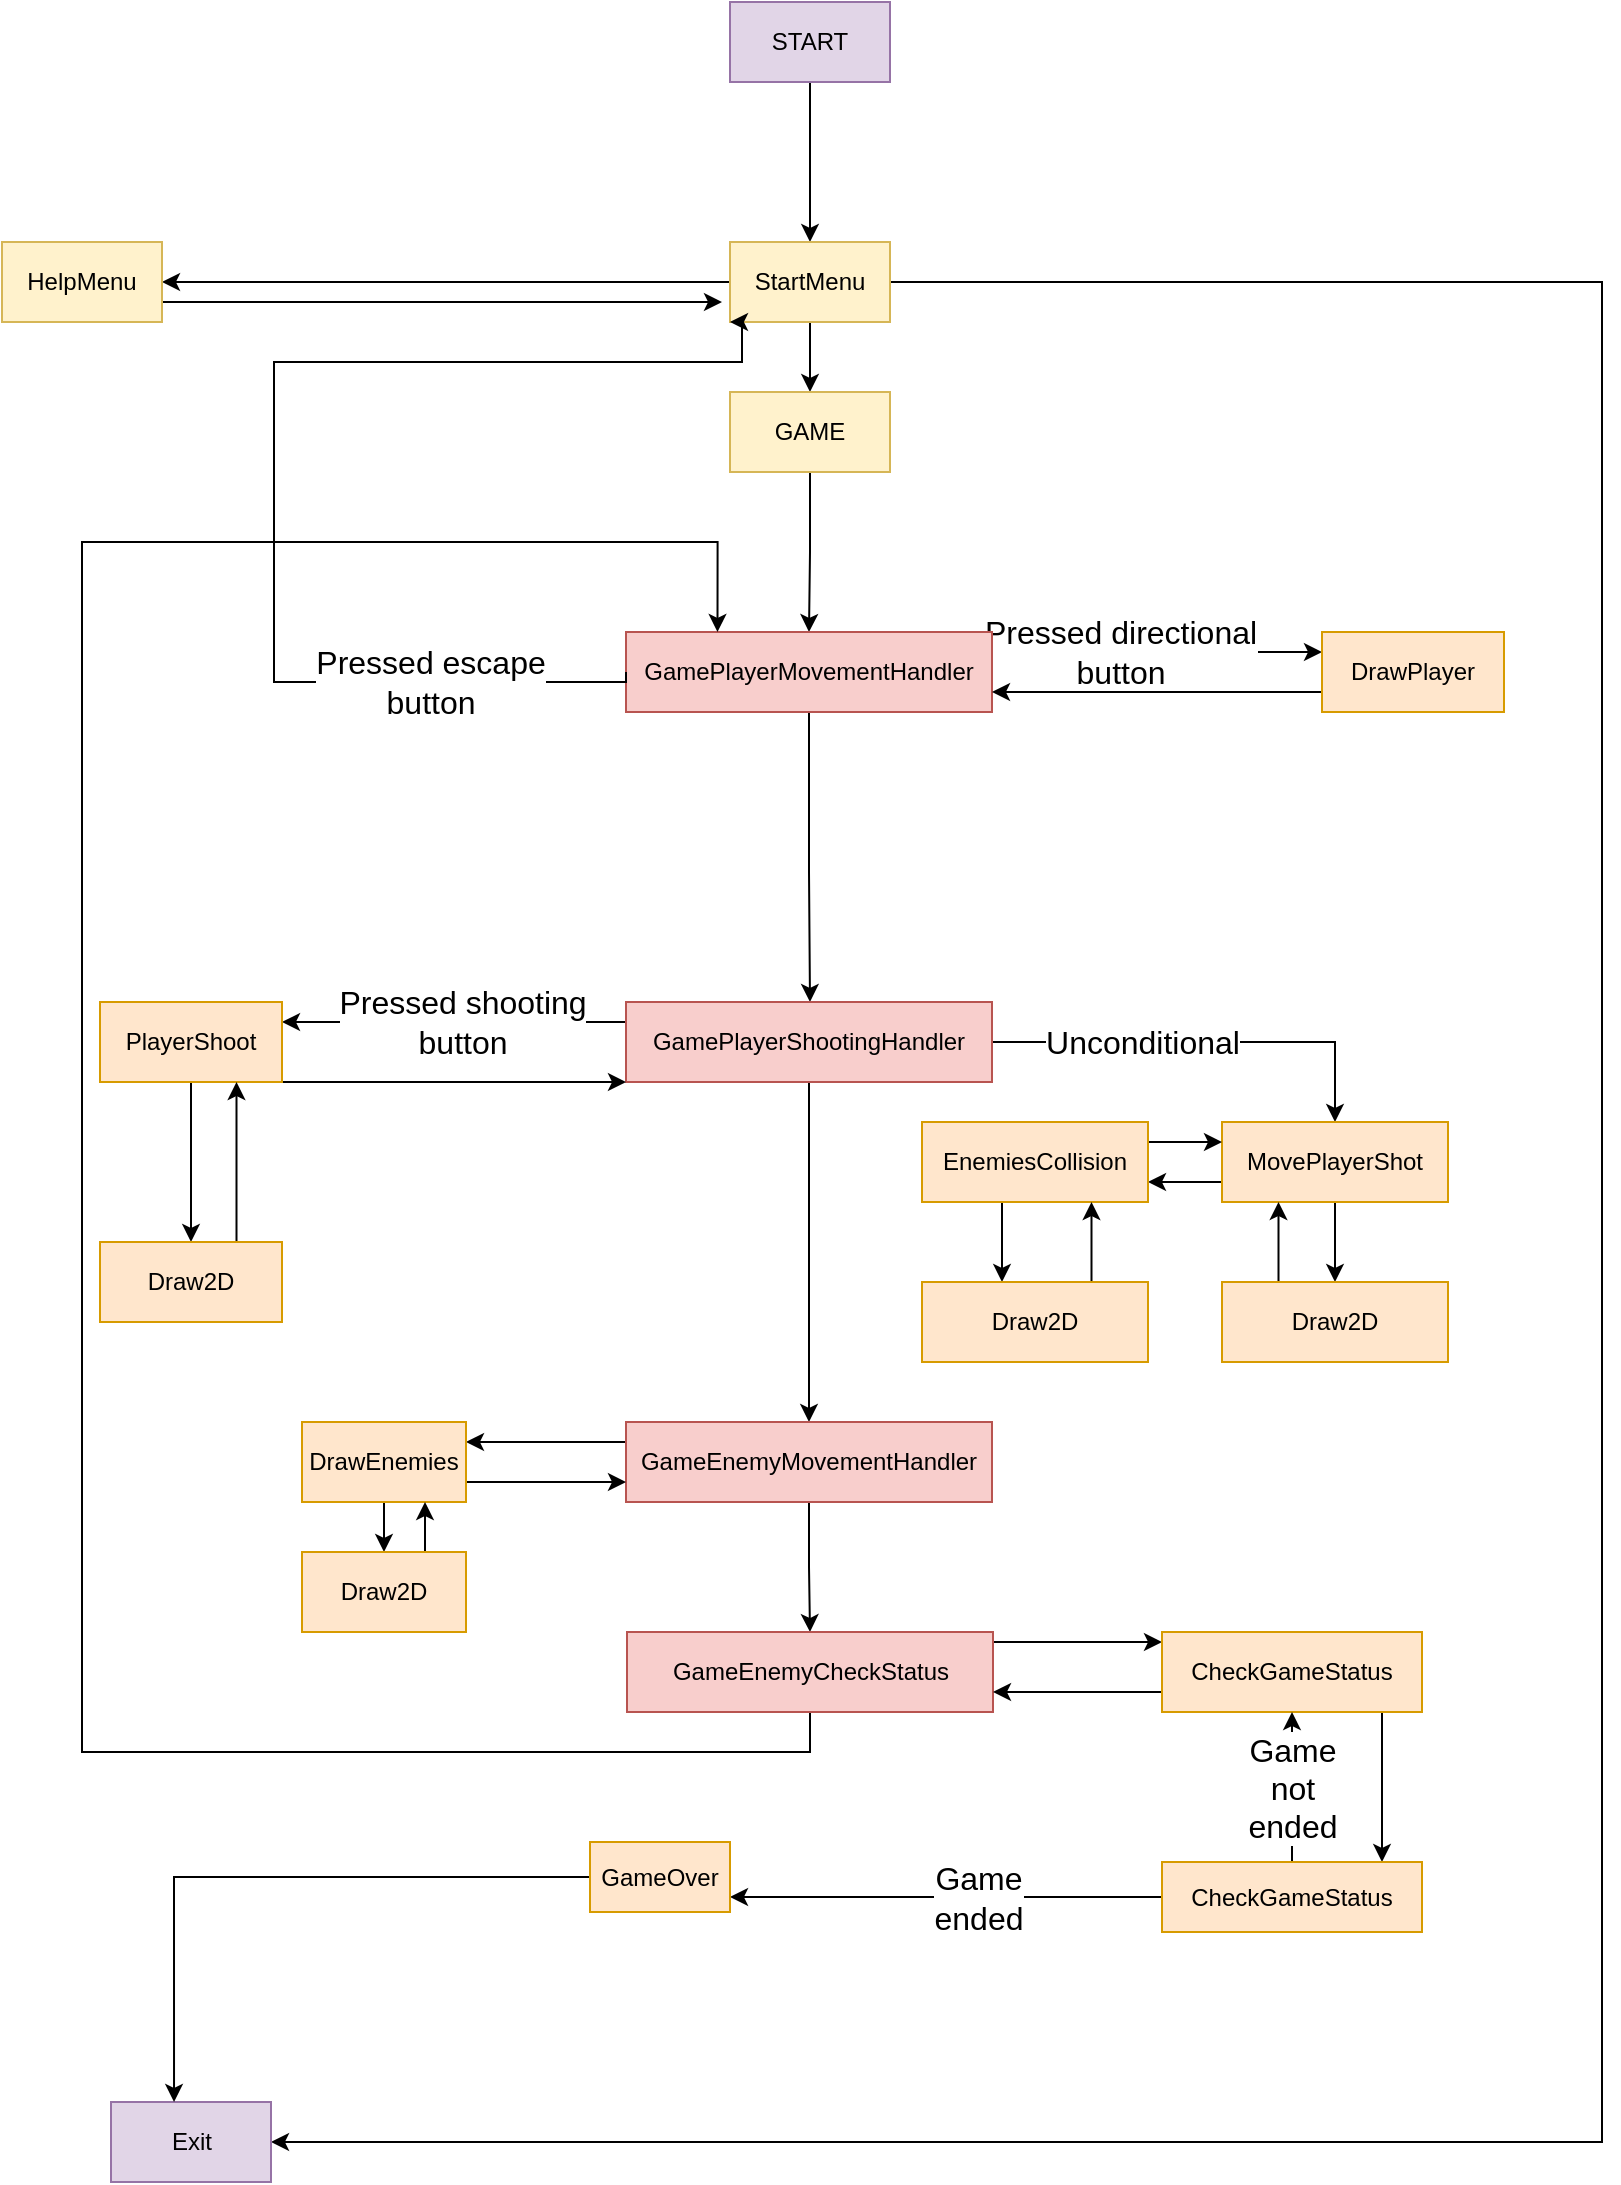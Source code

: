 <mxfile version="14.7.0" type="github">
  <diagram id="D6pN2KlvuyWCyQFsLhLv" name="Page-1">
    <mxGraphModel dx="1422" dy="791" grid="1" gridSize="10" guides="1" tooltips="1" connect="1" arrows="1" fold="1" page="1" pageScale="1" pageWidth="827" pageHeight="1169" math="0" shadow="0">
      <root>
        <mxCell id="0" />
        <mxCell id="1" parent="0" />
        <mxCell id="vgTxyRgKrfpwk7uFPcoA-7" value="" style="edgeStyle=orthogonalEdgeStyle;rounded=0;orthogonalLoop=1;jettySize=auto;html=1;" parent="1" source="BUkmciZ-O1DK0EQ_GQ1a-1" target="vgTxyRgKrfpwk7uFPcoA-6" edge="1">
          <mxGeometry relative="1" as="geometry" />
        </mxCell>
        <mxCell id="BUkmciZ-O1DK0EQ_GQ1a-1" value="START" style="rounded=0;whiteSpace=wrap;html=1;fillColor=#e1d5e7;strokeColor=#9673a6;" parent="1" vertex="1">
          <mxGeometry x="374" y="40" width="80" height="40" as="geometry" />
        </mxCell>
        <mxCell id="vgTxyRgKrfpwk7uFPcoA-9" value="" style="edgeStyle=orthogonalEdgeStyle;rounded=0;orthogonalLoop=1;jettySize=auto;html=1;" parent="1" source="vgTxyRgKrfpwk7uFPcoA-6" target="vgTxyRgKrfpwk7uFPcoA-8" edge="1">
          <mxGeometry relative="1" as="geometry" />
        </mxCell>
        <mxCell id="vgTxyRgKrfpwk7uFPcoA-13" value="" style="edgeStyle=orthogonalEdgeStyle;rounded=0;orthogonalLoop=1;jettySize=auto;html=1;" parent="1" source="vgTxyRgKrfpwk7uFPcoA-6" target="vgTxyRgKrfpwk7uFPcoA-12" edge="1">
          <mxGeometry relative="1" as="geometry">
            <Array as="points">
              <mxPoint x="810" y="180" />
              <mxPoint x="810" y="1110" />
            </Array>
          </mxGeometry>
        </mxCell>
        <mxCell id="6w3OVudOI-L4jPRcXc_p-2" value="" style="edgeStyle=orthogonalEdgeStyle;rounded=0;orthogonalLoop=1;jettySize=auto;html=1;" parent="1" source="vgTxyRgKrfpwk7uFPcoA-6" target="6w3OVudOI-L4jPRcXc_p-1" edge="1">
          <mxGeometry relative="1" as="geometry" />
        </mxCell>
        <mxCell id="vgTxyRgKrfpwk7uFPcoA-6" value="StartMenu" style="rounded=0;whiteSpace=wrap;html=1;fillColor=#fff2cc;strokeColor=#d6b656;" parent="1" vertex="1">
          <mxGeometry x="374" y="160" width="80" height="40" as="geometry" />
        </mxCell>
        <mxCell id="6w3OVudOI-L4jPRcXc_p-8" style="edgeStyle=orthogonalEdgeStyle;rounded=0;orthogonalLoop=1;jettySize=auto;html=1;exitX=1;exitY=1;exitDx=0;exitDy=0;" parent="1" source="vgTxyRgKrfpwk7uFPcoA-8" edge="1">
          <mxGeometry relative="1" as="geometry">
            <mxPoint x="370" y="190" as="targetPoint" />
            <Array as="points">
              <mxPoint x="90" y="190" />
            </Array>
          </mxGeometry>
        </mxCell>
        <mxCell id="vgTxyRgKrfpwk7uFPcoA-8" value="HelpMenu" style="rounded=0;whiteSpace=wrap;html=1;fillColor=#fff2cc;strokeColor=#d6b656;" parent="1" vertex="1">
          <mxGeometry x="10" y="160" width="80" height="40" as="geometry" />
        </mxCell>
        <mxCell id="vgTxyRgKrfpwk7uFPcoA-12" value="Exit" style="rounded=0;whiteSpace=wrap;html=1;fillColor=#e1d5e7;strokeColor=#9673a6;" parent="1" vertex="1">
          <mxGeometry x="64.5" y="1090" width="80" height="40" as="geometry" />
        </mxCell>
        <mxCell id="6w3OVudOI-L4jPRcXc_p-4" value="" style="edgeStyle=orthogonalEdgeStyle;rounded=0;orthogonalLoop=1;jettySize=auto;html=1;" parent="1" source="6w3OVudOI-L4jPRcXc_p-1" target="6w3OVudOI-L4jPRcXc_p-3" edge="1">
          <mxGeometry relative="1" as="geometry" />
        </mxCell>
        <mxCell id="6w3OVudOI-L4jPRcXc_p-1" value="GAME" style="rounded=0;whiteSpace=wrap;html=1;fillColor=#fff2cc;strokeColor=#d6b656;" parent="1" vertex="1">
          <mxGeometry x="374" y="235" width="80" height="40" as="geometry" />
        </mxCell>
        <mxCell id="6w3OVudOI-L4jPRcXc_p-33" style="edgeStyle=orthogonalEdgeStyle;rounded=0;orthogonalLoop=1;jettySize=auto;html=1;exitX=0.5;exitY=1;exitDx=0;exitDy=0;fontSize=16;" parent="1" source="6w3OVudOI-L4jPRcXc_p-3" target="6w3OVudOI-L4jPRcXc_p-5" edge="1">
          <mxGeometry relative="1" as="geometry">
            <Array as="points">
              <mxPoint x="414" y="475" />
              <mxPoint x="414" y="475" />
            </Array>
          </mxGeometry>
        </mxCell>
        <mxCell id="6w3OVudOI-L4jPRcXc_p-43" style="edgeStyle=orthogonalEdgeStyle;rounded=0;orthogonalLoop=1;jettySize=auto;html=1;exitX=1;exitY=0.25;exitDx=0;exitDy=0;entryX=0;entryY=0.25;entryDx=0;entryDy=0;fontSize=16;" parent="1" source="6w3OVudOI-L4jPRcXc_p-3" target="6w3OVudOI-L4jPRcXc_p-38" edge="1">
          <mxGeometry relative="1" as="geometry" />
        </mxCell>
        <mxCell id="6w3OVudOI-L4jPRcXc_p-44" value="&lt;div&gt;Pressed directional&lt;/div&gt;&lt;div&gt;button&lt;/div&gt;" style="edgeLabel;html=1;align=center;verticalAlign=middle;resizable=0;points=[];fontSize=16;" parent="6w3OVudOI-L4jPRcXc_p-43" vertex="1" connectable="0">
          <mxGeometry x="-0.252" y="-3" relative="1" as="geometry">
            <mxPoint x="2" y="-3" as="offset" />
          </mxGeometry>
        </mxCell>
        <mxCell id="6w3OVudOI-L4jPRcXc_p-3" value="GamePlayerMovementHandler" style="rounded=0;whiteSpace=wrap;html=1;fillColor=#f8cecc;strokeColor=#b85450;" parent="1" vertex="1">
          <mxGeometry x="322" y="355" width="183" height="40" as="geometry" />
        </mxCell>
        <mxCell id="6w3OVudOI-L4jPRcXc_p-12" style="edgeStyle=orthogonalEdgeStyle;rounded=0;orthogonalLoop=1;jettySize=auto;html=1;exitX=0;exitY=0.5;exitDx=0;exitDy=0;entryX=0;entryY=1;entryDx=0;entryDy=0;" parent="1" source="6w3OVudOI-L4jPRcXc_p-3" edge="1" target="vgTxyRgKrfpwk7uFPcoA-6">
          <mxGeometry relative="1" as="geometry">
            <mxPoint x="400.54" y="220" as="targetPoint" />
            <Array as="points">
              <mxPoint x="322" y="380" />
              <mxPoint x="146" y="380" />
              <mxPoint x="146" y="220" />
              <mxPoint x="380" y="220" />
              <mxPoint x="380" y="200" />
            </Array>
          </mxGeometry>
        </mxCell>
        <mxCell id="6w3OVudOI-L4jPRcXc_p-14" value="Pressed escape&lt;br&gt;&lt;div&gt;button&lt;/div&gt;" style="edgeLabel;html=1;align=center;verticalAlign=middle;resizable=0;points=[];fontSize=16;" parent="6w3OVudOI-L4jPRcXc_p-12" vertex="1" connectable="0">
          <mxGeometry x="-0.907" y="-2" relative="1" as="geometry">
            <mxPoint x="-75" y="2" as="offset" />
          </mxGeometry>
        </mxCell>
        <mxCell id="6w3OVudOI-L4jPRcXc_p-18" value="" style="edgeStyle=orthogonalEdgeStyle;rounded=0;orthogonalLoop=1;jettySize=auto;html=1;fontSize=16;" parent="1" source="6w3OVudOI-L4jPRcXc_p-5" target="6w3OVudOI-L4jPRcXc_p-17" edge="1">
          <mxGeometry relative="1" as="geometry" />
        </mxCell>
        <mxCell id="6w3OVudOI-L4jPRcXc_p-46" value="Unconditional" style="edgeLabel;html=1;align=center;verticalAlign=middle;resizable=0;points=[];fontSize=16;" parent="6w3OVudOI-L4jPRcXc_p-18" vertex="1" connectable="0">
          <mxGeometry x="0.259" y="-3" relative="1" as="geometry">
            <mxPoint x="-58" y="-3" as="offset" />
          </mxGeometry>
        </mxCell>
        <mxCell id="6w3OVudOI-L4jPRcXc_p-21" value="" style="edgeStyle=orthogonalEdgeStyle;rounded=0;orthogonalLoop=1;jettySize=auto;html=1;fontSize=16;" parent="1" source="6w3OVudOI-L4jPRcXc_p-5" target="6w3OVudOI-L4jPRcXc_p-20" edge="1">
          <mxGeometry relative="1" as="geometry">
            <Array as="points">
              <mxPoint x="240" y="550" />
              <mxPoint x="240" y="550" />
            </Array>
          </mxGeometry>
        </mxCell>
        <mxCell id="6w3OVudOI-L4jPRcXc_p-22" value="&lt;div&gt;Pressed shooting&lt;/div&gt;&lt;div&gt;button&lt;br&gt;&lt;/div&gt;" style="edgeLabel;html=1;align=center;verticalAlign=middle;resizable=0;points=[];fontSize=16;" parent="6w3OVudOI-L4jPRcXc_p-21" vertex="1" connectable="0">
          <mxGeometry x="-0.128" relative="1" as="geometry">
            <mxPoint x="-7" as="offset" />
          </mxGeometry>
        </mxCell>
        <mxCell id="6w3OVudOI-L4jPRcXc_p-63" value="" style="edgeStyle=orthogonalEdgeStyle;rounded=0;orthogonalLoop=1;jettySize=auto;html=1;fontSize=16;" parent="1" source="6w3OVudOI-L4jPRcXc_p-5" target="6w3OVudOI-L4jPRcXc_p-62" edge="1">
          <mxGeometry relative="1" as="geometry" />
        </mxCell>
        <mxCell id="6w3OVudOI-L4jPRcXc_p-5" value="GamePlayerShootingHandler" style="rounded=0;whiteSpace=wrap;html=1;fillColor=#f8cecc;strokeColor=#b85450;" parent="1" vertex="1">
          <mxGeometry x="322" y="540" width="183" height="40" as="geometry" />
        </mxCell>
        <mxCell id="6w3OVudOI-L4jPRcXc_p-48" value="" style="edgeStyle=orthogonalEdgeStyle;rounded=0;orthogonalLoop=1;jettySize=auto;html=1;fontSize=16;" parent="1" source="6w3OVudOI-L4jPRcXc_p-17" target="6w3OVudOI-L4jPRcXc_p-47" edge="1">
          <mxGeometry relative="1" as="geometry">
            <Array as="points">
              <mxPoint x="603" y="630" />
              <mxPoint x="603" y="630" />
            </Array>
          </mxGeometry>
        </mxCell>
        <mxCell id="6w3OVudOI-L4jPRcXc_p-52" value="" style="edgeStyle=orthogonalEdgeStyle;rounded=0;orthogonalLoop=1;jettySize=auto;html=1;fontSize=16;" parent="1" source="6w3OVudOI-L4jPRcXc_p-17" target="6w3OVudOI-L4jPRcXc_p-51" edge="1">
          <mxGeometry relative="1" as="geometry" />
        </mxCell>
        <mxCell id="6w3OVudOI-L4jPRcXc_p-17" value="MovePlayerShot" style="rounded=0;whiteSpace=wrap;html=1;fillColor=#ffe6cc;strokeColor=#d79b00;" parent="1" vertex="1">
          <mxGeometry x="620" y="600" width="113" height="40" as="geometry" />
        </mxCell>
        <mxCell id="6w3OVudOI-L4jPRcXc_p-23" style="edgeStyle=orthogonalEdgeStyle;rounded=0;orthogonalLoop=1;jettySize=auto;html=1;exitX=1;exitY=1;exitDx=0;exitDy=0;entryX=0;entryY=1;entryDx=0;entryDy=0;fontSize=16;" parent="1" source="6w3OVudOI-L4jPRcXc_p-20" target="6w3OVudOI-L4jPRcXc_p-5" edge="1">
          <mxGeometry relative="1" as="geometry">
            <Array as="points">
              <mxPoint x="240" y="580" />
              <mxPoint x="240" y="580" />
            </Array>
          </mxGeometry>
        </mxCell>
        <mxCell id="6w3OVudOI-L4jPRcXc_p-28" value="" style="edgeStyle=orthogonalEdgeStyle;rounded=0;orthogonalLoop=1;jettySize=auto;html=1;fontSize=16;" parent="1" source="6w3OVudOI-L4jPRcXc_p-20" target="6w3OVudOI-L4jPRcXc_p-27" edge="1">
          <mxGeometry relative="1" as="geometry" />
        </mxCell>
        <mxCell id="6w3OVudOI-L4jPRcXc_p-20" value="PlayerShoot" style="rounded=0;whiteSpace=wrap;html=1;fillColor=#ffe6cc;strokeColor=#d79b00;" parent="1" vertex="1">
          <mxGeometry x="59" y="540" width="91" height="40" as="geometry" />
        </mxCell>
        <mxCell id="6w3OVudOI-L4jPRcXc_p-29" style="edgeStyle=orthogonalEdgeStyle;rounded=0;orthogonalLoop=1;jettySize=auto;html=1;exitX=0.75;exitY=0;exitDx=0;exitDy=0;entryX=0.75;entryY=1;entryDx=0;entryDy=0;fontSize=16;" parent="1" source="6w3OVudOI-L4jPRcXc_p-27" target="6w3OVudOI-L4jPRcXc_p-20" edge="1">
          <mxGeometry relative="1" as="geometry" />
        </mxCell>
        <mxCell id="6w3OVudOI-L4jPRcXc_p-27" value="&lt;div&gt;Draw2D&lt;/div&gt;" style="rounded=0;whiteSpace=wrap;html=1;fillColor=#ffe6cc;strokeColor=#d79b00;" parent="1" vertex="1">
          <mxGeometry x="59" y="660" width="91" height="40" as="geometry" />
        </mxCell>
        <mxCell id="6w3OVudOI-L4jPRcXc_p-45" style="edgeStyle=orthogonalEdgeStyle;rounded=0;orthogonalLoop=1;jettySize=auto;html=1;exitX=0;exitY=0.75;exitDx=0;exitDy=0;entryX=1;entryY=0.75;entryDx=0;entryDy=0;fontSize=16;" parent="1" source="6w3OVudOI-L4jPRcXc_p-38" target="6w3OVudOI-L4jPRcXc_p-3" edge="1">
          <mxGeometry relative="1" as="geometry" />
        </mxCell>
        <mxCell id="6w3OVudOI-L4jPRcXc_p-38" value="DrawPlayer" style="rounded=0;whiteSpace=wrap;html=1;fillColor=#ffe6cc;strokeColor=#d79b00;" parent="1" vertex="1">
          <mxGeometry x="670" y="355" width="91" height="40" as="geometry" />
        </mxCell>
        <mxCell id="6w3OVudOI-L4jPRcXc_p-54" value="" style="edgeStyle=orthogonalEdgeStyle;rounded=0;orthogonalLoop=1;jettySize=auto;html=1;fontSize=16;" parent="1" source="6w3OVudOI-L4jPRcXc_p-47" target="6w3OVudOI-L4jPRcXc_p-53" edge="1">
          <mxGeometry relative="1" as="geometry">
            <Array as="points">
              <mxPoint x="510" y="660" />
              <mxPoint x="510" y="660" />
            </Array>
          </mxGeometry>
        </mxCell>
        <mxCell id="6w3OVudOI-L4jPRcXc_p-59" style="edgeStyle=orthogonalEdgeStyle;rounded=0;orthogonalLoop=1;jettySize=auto;html=1;exitX=1;exitY=0.25;exitDx=0;exitDy=0;entryX=0;entryY=0.25;entryDx=0;entryDy=0;fontSize=16;" parent="1" source="6w3OVudOI-L4jPRcXc_p-47" target="6w3OVudOI-L4jPRcXc_p-17" edge="1">
          <mxGeometry relative="1" as="geometry" />
        </mxCell>
        <mxCell id="6w3OVudOI-L4jPRcXc_p-47" value="EnemiesCollision" style="rounded=0;whiteSpace=wrap;html=1;fillColor=#ffe6cc;strokeColor=#d79b00;" parent="1" vertex="1">
          <mxGeometry x="470" y="600" width="113" height="40" as="geometry" />
        </mxCell>
        <mxCell id="6w3OVudOI-L4jPRcXc_p-56" style="edgeStyle=orthogonalEdgeStyle;rounded=0;orthogonalLoop=1;jettySize=auto;html=1;exitX=0.25;exitY=0;exitDx=0;exitDy=0;entryX=0.25;entryY=1;entryDx=0;entryDy=0;fontSize=16;" parent="1" source="6w3OVudOI-L4jPRcXc_p-51" target="6w3OVudOI-L4jPRcXc_p-17" edge="1">
          <mxGeometry relative="1" as="geometry" />
        </mxCell>
        <mxCell id="6w3OVudOI-L4jPRcXc_p-51" value="Draw2D" style="rounded=0;whiteSpace=wrap;html=1;fillColor=#ffe6cc;strokeColor=#d79b00;" parent="1" vertex="1">
          <mxGeometry x="620" y="680" width="113" height="40" as="geometry" />
        </mxCell>
        <mxCell id="6w3OVudOI-L4jPRcXc_p-55" style="edgeStyle=orthogonalEdgeStyle;rounded=0;orthogonalLoop=1;jettySize=auto;html=1;exitX=0.75;exitY=0;exitDx=0;exitDy=0;entryX=0.75;entryY=1;entryDx=0;entryDy=0;fontSize=16;" parent="1" source="6w3OVudOI-L4jPRcXc_p-53" target="6w3OVudOI-L4jPRcXc_p-47" edge="1">
          <mxGeometry relative="1" as="geometry" />
        </mxCell>
        <mxCell id="6w3OVudOI-L4jPRcXc_p-53" value="Draw2D" style="rounded=0;whiteSpace=wrap;html=1;fillColor=#ffe6cc;strokeColor=#d79b00;" parent="1" vertex="1">
          <mxGeometry x="470" y="680" width="113" height="40" as="geometry" />
        </mxCell>
        <mxCell id="6w3OVudOI-L4jPRcXc_p-65" value="" style="edgeStyle=orthogonalEdgeStyle;rounded=0;orthogonalLoop=1;jettySize=auto;html=1;fontSize=16;" parent="1" source="6w3OVudOI-L4jPRcXc_p-62" target="6w3OVudOI-L4jPRcXc_p-64" edge="1">
          <mxGeometry relative="1" as="geometry">
            <Array as="points">
              <mxPoint x="290" y="760" />
              <mxPoint x="290" y="760" />
            </Array>
          </mxGeometry>
        </mxCell>
        <mxCell id="6w3OVudOI-L4jPRcXc_p-74" value="" style="edgeStyle=orthogonalEdgeStyle;rounded=0;orthogonalLoop=1;jettySize=auto;html=1;fontSize=16;" parent="1" source="6w3OVudOI-L4jPRcXc_p-62" target="6w3OVudOI-L4jPRcXc_p-73" edge="1">
          <mxGeometry relative="1" as="geometry" />
        </mxCell>
        <mxCell id="6w3OVudOI-L4jPRcXc_p-62" value="GameEnemyMovementHandler" style="rounded=0;whiteSpace=wrap;html=1;fillColor=#f8cecc;strokeColor=#b85450;" parent="1" vertex="1">
          <mxGeometry x="322" y="750" width="183" height="40" as="geometry" />
        </mxCell>
        <mxCell id="6w3OVudOI-L4jPRcXc_p-70" value="" style="edgeStyle=orthogonalEdgeStyle;rounded=0;orthogonalLoop=1;jettySize=auto;html=1;fontSize=16;" parent="1" source="6w3OVudOI-L4jPRcXc_p-64" target="6w3OVudOI-L4jPRcXc_p-69" edge="1">
          <mxGeometry relative="1" as="geometry">
            <Array as="points">
              <mxPoint x="201" y="830" />
              <mxPoint x="201" y="830" />
            </Array>
          </mxGeometry>
        </mxCell>
        <mxCell id="6w3OVudOI-L4jPRcXc_p-72" style="edgeStyle=orthogonalEdgeStyle;rounded=0;orthogonalLoop=1;jettySize=auto;html=1;exitX=1;exitY=0.75;exitDx=0;exitDy=0;entryX=0;entryY=0.75;entryDx=0;entryDy=0;fontSize=16;" parent="1" source="6w3OVudOI-L4jPRcXc_p-64" target="6w3OVudOI-L4jPRcXc_p-62" edge="1">
          <mxGeometry relative="1" as="geometry" />
        </mxCell>
        <mxCell id="6w3OVudOI-L4jPRcXc_p-64" value="DrawEnemies" style="rounded=0;whiteSpace=wrap;html=1;fillColor=#ffe6cc;strokeColor=#d79b00;" parent="1" vertex="1">
          <mxGeometry x="160" y="750" width="82" height="40" as="geometry" />
        </mxCell>
        <mxCell id="6w3OVudOI-L4jPRcXc_p-71" style="edgeStyle=orthogonalEdgeStyle;rounded=0;orthogonalLoop=1;jettySize=auto;html=1;exitX=0.75;exitY=0;exitDx=0;exitDy=0;entryX=0.75;entryY=1;entryDx=0;entryDy=0;fontSize=16;" parent="1" source="6w3OVudOI-L4jPRcXc_p-69" target="6w3OVudOI-L4jPRcXc_p-64" edge="1">
          <mxGeometry relative="1" as="geometry" />
        </mxCell>
        <mxCell id="6w3OVudOI-L4jPRcXc_p-69" value="Draw2D" style="rounded=0;whiteSpace=wrap;html=1;fillColor=#ffe6cc;strokeColor=#d79b00;" parent="1" vertex="1">
          <mxGeometry x="160" y="815" width="82" height="40" as="geometry" />
        </mxCell>
        <mxCell id="6w3OVudOI-L4jPRcXc_p-76" value="" style="edgeStyle=orthogonalEdgeStyle;rounded=0;orthogonalLoop=1;jettySize=auto;html=1;fontSize=16;" parent="1" source="6w3OVudOI-L4jPRcXc_p-73" target="6w3OVudOI-L4jPRcXc_p-75" edge="1">
          <mxGeometry relative="1" as="geometry">
            <Array as="points">
              <mxPoint x="540" y="860" />
              <mxPoint x="540" y="860" />
            </Array>
          </mxGeometry>
        </mxCell>
        <mxCell id="6w3OVudOI-L4jPRcXc_p-86" style="edgeStyle=orthogonalEdgeStyle;rounded=0;orthogonalLoop=1;jettySize=auto;html=1;exitX=0.5;exitY=1;exitDx=0;exitDy=0;fontSize=16;entryX=0.25;entryY=0;entryDx=0;entryDy=0;" parent="1" source="6w3OVudOI-L4jPRcXc_p-73" target="6w3OVudOI-L4jPRcXc_p-3" edge="1">
          <mxGeometry relative="1" as="geometry">
            <Array as="points">
              <mxPoint x="414" y="915" />
              <mxPoint x="50" y="915" />
              <mxPoint x="50" y="310" />
              <mxPoint x="368" y="310" />
            </Array>
          </mxGeometry>
        </mxCell>
        <mxCell id="6w3OVudOI-L4jPRcXc_p-73" value="GameEnemyCheckStatus" style="rounded=0;whiteSpace=wrap;html=1;fillColor=#f8cecc;strokeColor=#b85450;" parent="1" vertex="1">
          <mxGeometry x="322.5" y="855" width="183" height="40" as="geometry" />
        </mxCell>
        <mxCell id="6w3OVudOI-L4jPRcXc_p-80" value="" style="edgeStyle=orthogonalEdgeStyle;rounded=0;orthogonalLoop=1;jettySize=auto;html=1;fontSize=16;" parent="1" source="6w3OVudOI-L4jPRcXc_p-75" target="6w3OVudOI-L4jPRcXc_p-79" edge="1">
          <mxGeometry relative="1" as="geometry">
            <Array as="points">
              <mxPoint x="700" y="920" />
              <mxPoint x="700" y="920" />
            </Array>
          </mxGeometry>
        </mxCell>
        <mxCell id="6w3OVudOI-L4jPRcXc_p-88" style="edgeStyle=orthogonalEdgeStyle;rounded=0;orthogonalLoop=1;jettySize=auto;html=1;exitX=0;exitY=0.75;exitDx=0;exitDy=0;entryX=1;entryY=0.75;entryDx=0;entryDy=0;fontSize=16;" parent="1" source="6w3OVudOI-L4jPRcXc_p-75" target="6w3OVudOI-L4jPRcXc_p-73" edge="1">
          <mxGeometry relative="1" as="geometry" />
        </mxCell>
        <mxCell id="6w3OVudOI-L4jPRcXc_p-75" value="CheckGameStatus" style="rounded=0;whiteSpace=wrap;html=1;fillColor=#ffe6cc;strokeColor=#d79b00;" parent="1" vertex="1">
          <mxGeometry x="590" y="855" width="130" height="40" as="geometry" />
        </mxCell>
        <mxCell id="6w3OVudOI-L4jPRcXc_p-82" value="" style="edgeStyle=orthogonalEdgeStyle;rounded=0;orthogonalLoop=1;jettySize=auto;html=1;fontSize=16;" parent="1" source="6w3OVudOI-L4jPRcXc_p-79" target="6w3OVudOI-L4jPRcXc_p-81" edge="1">
          <mxGeometry relative="1" as="geometry">
            <Array as="points">
              <mxPoint x="560" y="988" />
              <mxPoint x="560" y="988" />
            </Array>
          </mxGeometry>
        </mxCell>
        <mxCell id="6w3OVudOI-L4jPRcXc_p-84" value="&lt;div&gt;Game&lt;/div&gt;&lt;div&gt;ended&lt;br&gt;&lt;/div&gt;" style="edgeLabel;html=1;align=center;verticalAlign=middle;resizable=0;points=[];fontSize=16;" parent="6w3OVudOI-L4jPRcXc_p-82" vertex="1" connectable="0">
          <mxGeometry x="-0.28" relative="1" as="geometry">
            <mxPoint x="-14" as="offset" />
          </mxGeometry>
        </mxCell>
        <mxCell id="6w3OVudOI-L4jPRcXc_p-83" value="&lt;div&gt;Game&lt;/div&gt;&lt;div&gt;not&lt;/div&gt;&lt;div&gt;ended&lt;br&gt;&lt;/div&gt;" style="edgeStyle=orthogonalEdgeStyle;rounded=0;orthogonalLoop=1;jettySize=auto;html=1;exitX=0.5;exitY=0;exitDx=0;exitDy=0;entryX=0.5;entryY=1;entryDx=0;entryDy=0;fontSize=16;" parent="1" source="6w3OVudOI-L4jPRcXc_p-79" target="6w3OVudOI-L4jPRcXc_p-75" edge="1">
          <mxGeometry relative="1" as="geometry" />
        </mxCell>
        <mxCell id="6w3OVudOI-L4jPRcXc_p-79" value="CheckGameStatus" style="rounded=0;whiteSpace=wrap;html=1;fillColor=#ffe6cc;strokeColor=#d79b00;" parent="1" vertex="1">
          <mxGeometry x="590" y="970" width="130" height="35" as="geometry" />
        </mxCell>
        <mxCell id="6w3OVudOI-L4jPRcXc_p-85" style="edgeStyle=orthogonalEdgeStyle;rounded=0;orthogonalLoop=1;jettySize=auto;html=1;exitX=0;exitY=0.5;exitDx=0;exitDy=0;entryX=0.394;entryY=0;entryDx=0;entryDy=0;entryPerimeter=0;fontSize=16;" parent="1" source="6w3OVudOI-L4jPRcXc_p-81" target="vgTxyRgKrfpwk7uFPcoA-12" edge="1">
          <mxGeometry relative="1" as="geometry" />
        </mxCell>
        <mxCell id="6w3OVudOI-L4jPRcXc_p-81" value="GameOver" style="rounded=0;whiteSpace=wrap;html=1;fillColor=#ffe6cc;strokeColor=#d79b00;" parent="1" vertex="1">
          <mxGeometry x="304" y="960" width="70" height="35" as="geometry" />
        </mxCell>
      </root>
    </mxGraphModel>
  </diagram>
</mxfile>
